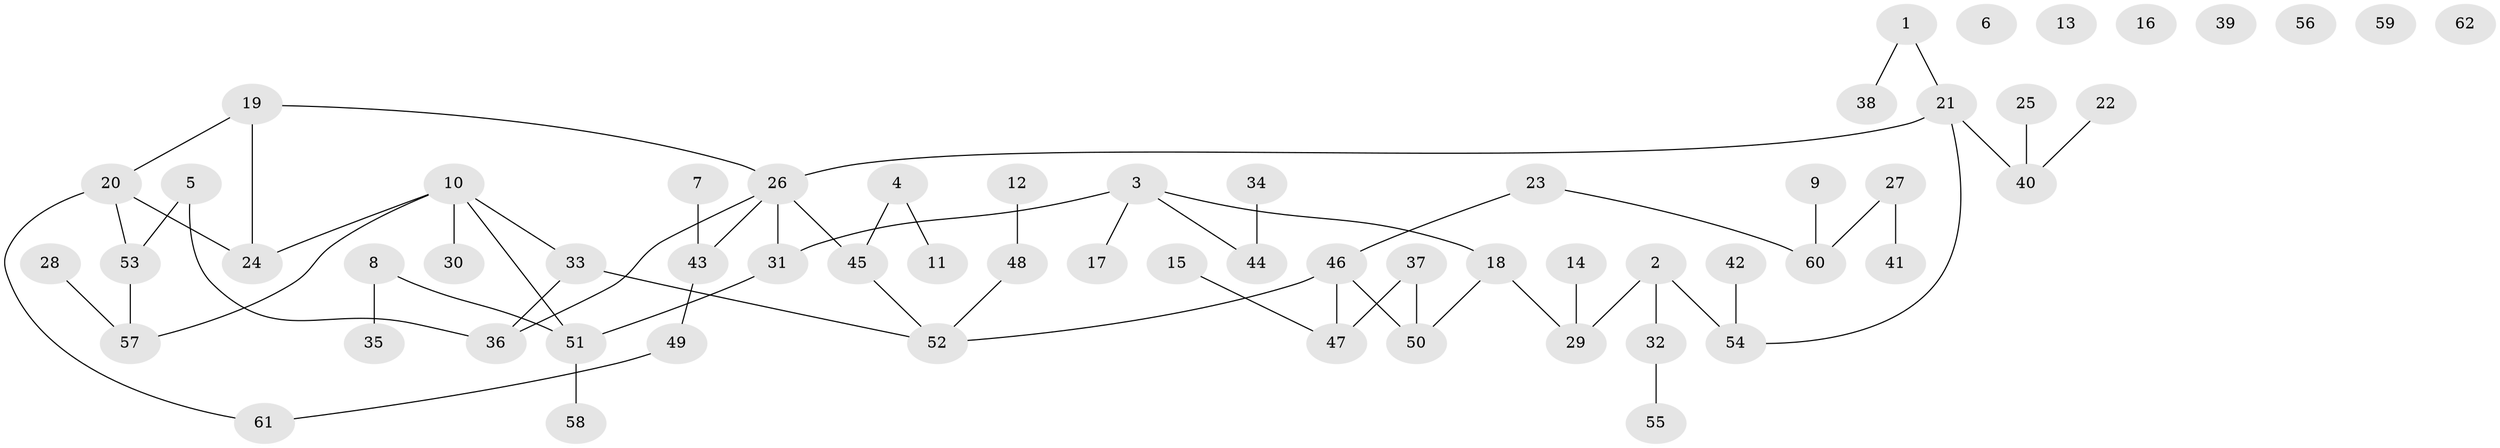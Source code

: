// coarse degree distribution, {1: 0.30952380952380953, 3: 0.19047619047619047, 2: 0.16666666666666666, 0: 0.16666666666666666, 4: 0.07142857142857142, 6: 0.047619047619047616, 5: 0.023809523809523808, 8: 0.023809523809523808}
// Generated by graph-tools (version 1.1) at 2025/23/03/03/25 07:23:27]
// undirected, 62 vertices, 64 edges
graph export_dot {
graph [start="1"]
  node [color=gray90,style=filled];
  1;
  2;
  3;
  4;
  5;
  6;
  7;
  8;
  9;
  10;
  11;
  12;
  13;
  14;
  15;
  16;
  17;
  18;
  19;
  20;
  21;
  22;
  23;
  24;
  25;
  26;
  27;
  28;
  29;
  30;
  31;
  32;
  33;
  34;
  35;
  36;
  37;
  38;
  39;
  40;
  41;
  42;
  43;
  44;
  45;
  46;
  47;
  48;
  49;
  50;
  51;
  52;
  53;
  54;
  55;
  56;
  57;
  58;
  59;
  60;
  61;
  62;
  1 -- 21;
  1 -- 38;
  2 -- 29;
  2 -- 32;
  2 -- 54;
  3 -- 17;
  3 -- 18;
  3 -- 31;
  3 -- 44;
  4 -- 11;
  4 -- 45;
  5 -- 36;
  5 -- 53;
  7 -- 43;
  8 -- 35;
  8 -- 51;
  9 -- 60;
  10 -- 24;
  10 -- 30;
  10 -- 33;
  10 -- 51;
  10 -- 57;
  12 -- 48;
  14 -- 29;
  15 -- 47;
  18 -- 29;
  18 -- 50;
  19 -- 20;
  19 -- 24;
  19 -- 26;
  20 -- 24;
  20 -- 53;
  20 -- 61;
  21 -- 26;
  21 -- 40;
  21 -- 54;
  22 -- 40;
  23 -- 46;
  23 -- 60;
  25 -- 40;
  26 -- 31;
  26 -- 36;
  26 -- 43;
  26 -- 45;
  27 -- 41;
  27 -- 60;
  28 -- 57;
  31 -- 51;
  32 -- 55;
  33 -- 36;
  33 -- 52;
  34 -- 44;
  37 -- 47;
  37 -- 50;
  42 -- 54;
  43 -- 49;
  45 -- 52;
  46 -- 47;
  46 -- 50;
  46 -- 52;
  48 -- 52;
  49 -- 61;
  51 -- 58;
  53 -- 57;
}
